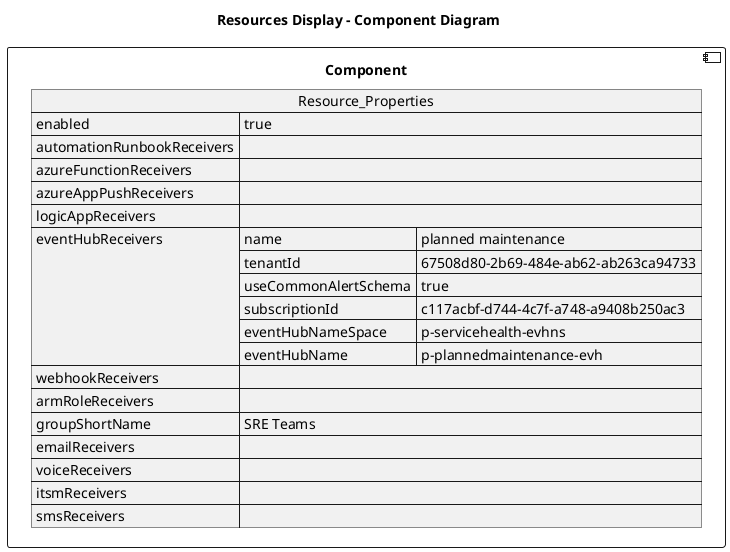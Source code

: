 @startuml

title Resources Display - Component Diagram

component Component {

json  Resource_Properties {
  "enabled": true,
  "automationRunbookReceivers": [],
  "azureFunctionReceivers": [],
  "azureAppPushReceivers": [],
  "logicAppReceivers": [],
  "eventHubReceivers": [
    {
      "name": "planned maintenance",
      "tenantId": "67508d80-2b69-484e-ab62-ab263ca94733",
      "useCommonAlertSchema": true,
      "subscriptionId": "c117acbf-d744-4c7f-a748-a9408b250ac3",
      "eventHubNameSpace": "p-servicehealth-evhns",
      "eventHubName": "p-plannedmaintenance-evh"
    }
  ],
  "webhookReceivers": [],
  "armRoleReceivers": [],
  "groupShortName": "SRE Teams",
  "emailReceivers": [],
  "voiceReceivers": [],
  "itsmReceivers": [],
  "smsReceivers": []
}
}
@enduml
